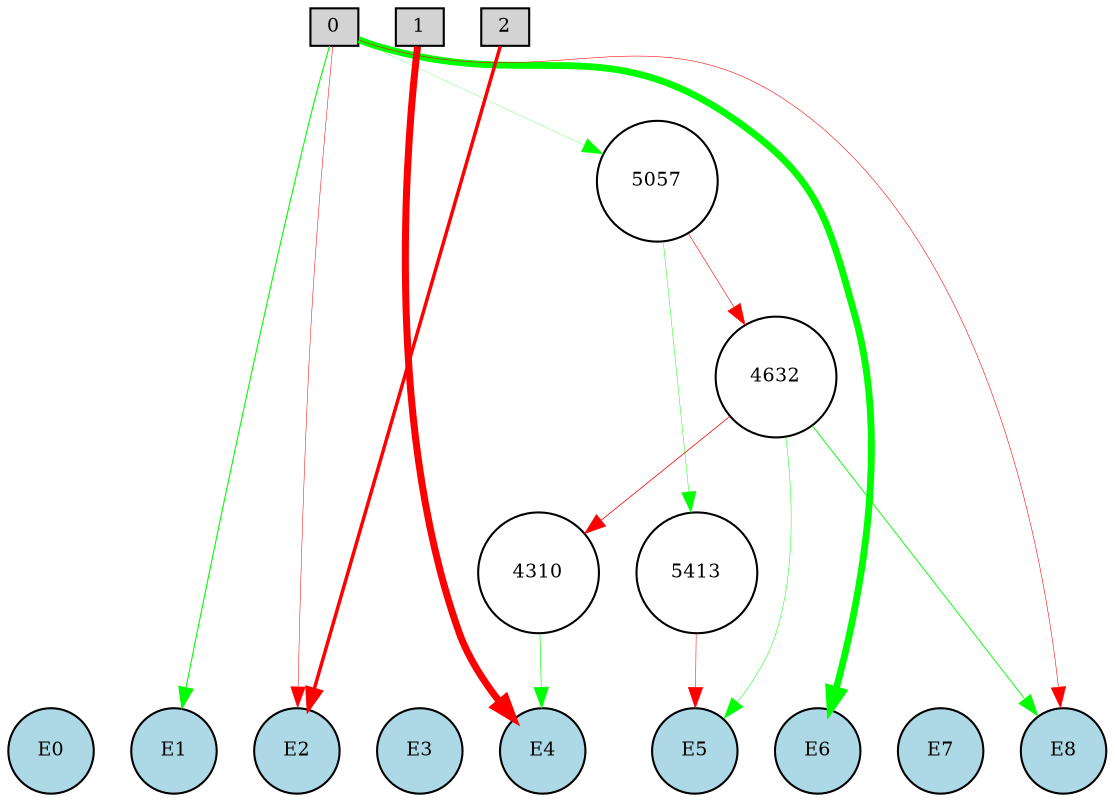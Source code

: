 digraph {
	node [fontsize=9 height=0.2 shape=circle width=0.2]
	subgraph inputs {
		node [shape=box style=filled]
		rank=source
		0 [fillcolor=lightgray]
		1 [fillcolor=lightgray]
		0 -> 1 [style=invis]
		2 [fillcolor=lightgray]
		1 -> 2 [style=invis]
	}
	subgraph outputs {
		node [style=filled]
		rank=sink
		E0 [fillcolor=lightblue fontsize=9 height=0.2 shape=circle width=0.2]
		E1 [fillcolor=lightblue fontsize=9 height=0.2 shape=circle width=0.2]
		E0 -> E1 [style=invis]
		E2 [fillcolor=lightblue fontsize=9 height=0.2 shape=circle width=0.2]
		E1 -> E2 [style=invis]
		E3 [fillcolor=lightblue fontsize=9 height=0.2 shape=circle width=0.2]
		E2 -> E3 [style=invis]
		E4 [fillcolor=lightblue fontsize=9 height=0.2 shape=circle width=0.2]
		E3 -> E4 [style=invis]
		E5 [fillcolor=lightblue fontsize=9 height=0.2 shape=circle width=0.2]
		E4 -> E5 [style=invis]
		E6 [fillcolor=lightblue fontsize=9 height=0.2 shape=circle width=0.2]
		E5 -> E6 [style=invis]
		E7 [fillcolor=lightblue fontsize=9 height=0.2 shape=circle width=0.2]
		E6 -> E7 [style=invis]
		E8 [fillcolor=lightblue fontsize=9 height=0.2 shape=circle width=0.2]
		E7 -> E8 [style=invis]
	}
	5057 [fillcolor=white style=filled]
	5413 [fillcolor=white style=filled]
	4310 [fillcolor=white style=filled]
	4632 [fillcolor=white style=filled]
	1 -> E4 [color=red penwidth=3.368562527979701 style=solid]
	2 -> E2 [color=red penwidth=1.6598627329621554 style=solid]
	0 -> E6 [color=green penwidth=3.285550152290861 style=solid]
	4632 -> 4310 [color=red penwidth=0.3729118973203138 style=solid]
	4632 -> E8 [color=green penwidth=0.43503014509423654 style=solid]
	0 -> E8 [color=red penwidth=0.2659670428065004 style=solid]
	0 -> E2 [color=red penwidth=0.2440268676395352 style=solid]
	4632 -> E5 [color=green penwidth=0.22999442506788786 style=solid]
	0 -> 5057 [color=green penwidth=0.12443285484725641 style=solid]
	0 -> E1 [color=green penwidth=0.5348017848995166 style=solid]
	5057 -> 4632 [color=red penwidth=0.2810383964440347 style=solid]
	4310 -> E4 [color=green penwidth=0.3110685120254846 style=solid]
	5057 -> 5413 [color=green penwidth=0.2192248523113905 style=solid]
	5413 -> E5 [color=red penwidth=0.24815120332489582 style=solid]
}
